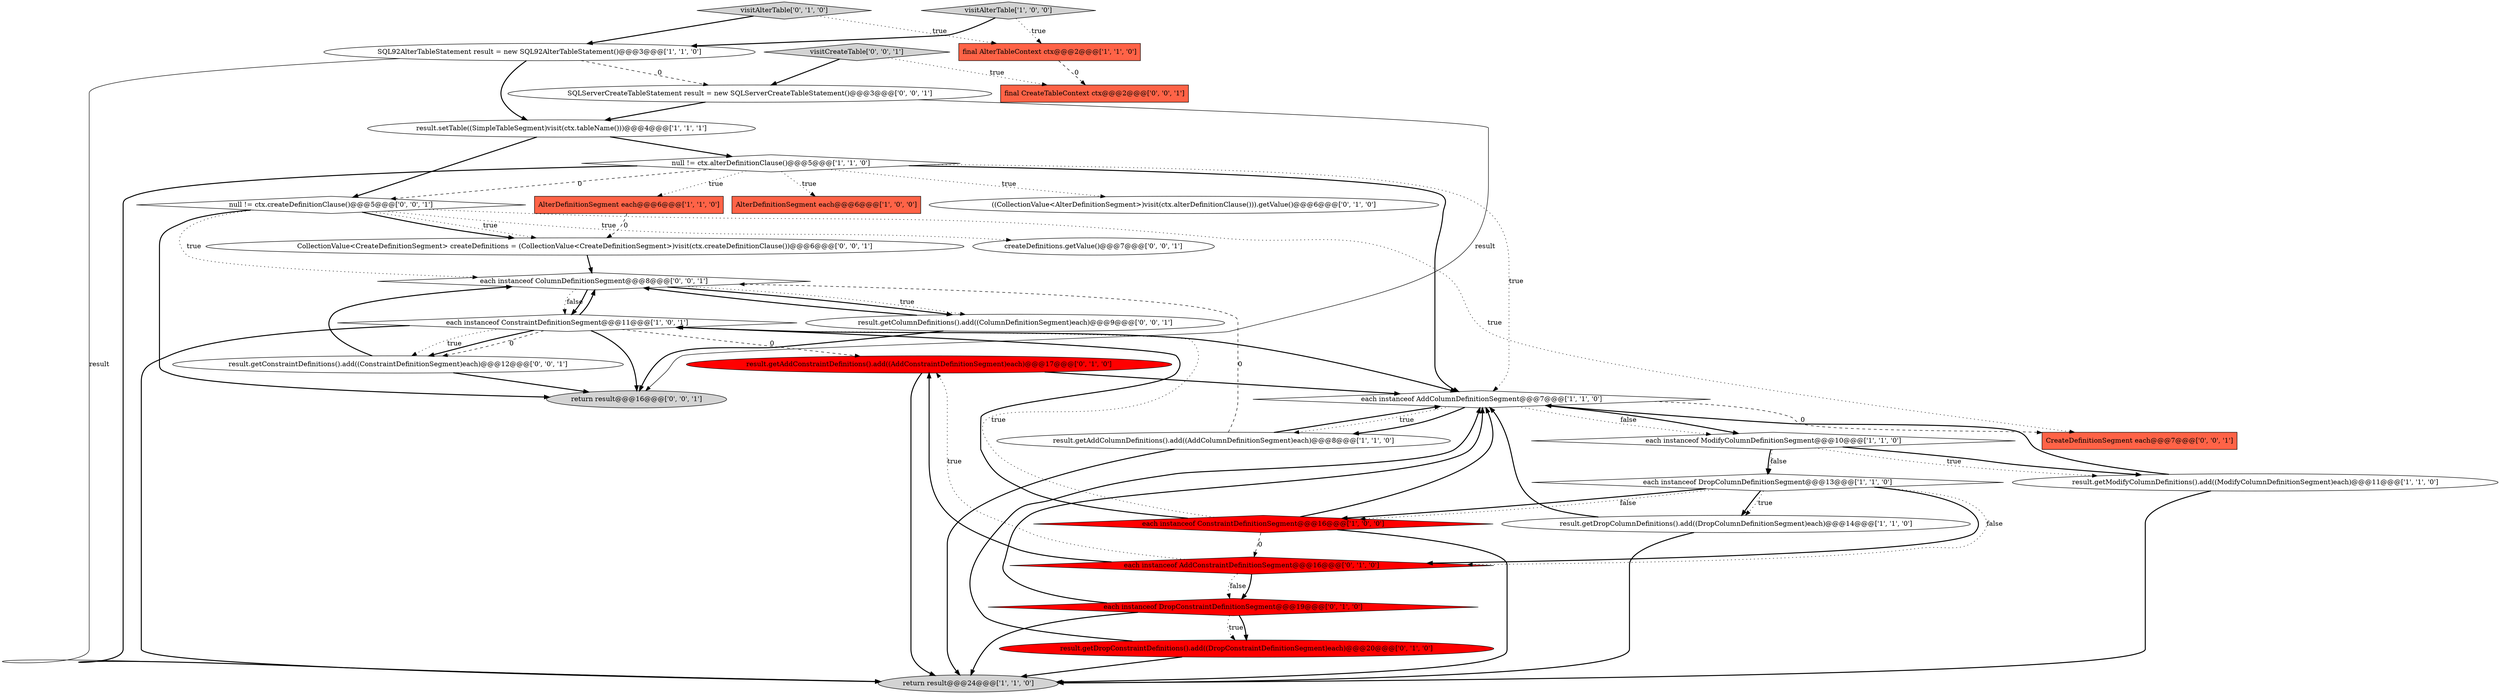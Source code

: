 digraph {
25 [style = filled, label = "CollectionValue<CreateDefinitionSegment> createDefinitions = (CollectionValue<CreateDefinitionSegment>)visit(ctx.createDefinitionClause())@@@6@@@['0', '0', '1']", fillcolor = white, shape = ellipse image = "AAA0AAABBB3BBB"];
31 [style = filled, label = "each instanceof ColumnDefinitionSegment@@@8@@@['0', '0', '1']", fillcolor = white, shape = diamond image = "AAA0AAABBB3BBB"];
15 [style = filled, label = "each instanceof DropColumnDefinitionSegment@@@13@@@['1', '1', '0']", fillcolor = white, shape = diamond image = "AAA0AAABBB1BBB"];
0 [style = filled, label = "null != ctx.alterDefinitionClause()@@@5@@@['1', '1', '0']", fillcolor = white, shape = diamond image = "AAA0AAABBB1BBB"];
1 [style = filled, label = "SQL92AlterTableStatement result = new SQL92AlterTableStatement()@@@3@@@['1', '1', '0']", fillcolor = white, shape = ellipse image = "AAA0AAABBB1BBB"];
21 [style = filled, label = "visitAlterTable['0', '1', '0']", fillcolor = lightgray, shape = diamond image = "AAA0AAABBB2BBB"];
26 [style = filled, label = "result.getColumnDefinitions().add((ColumnDefinitionSegment)each)@@@9@@@['0', '0', '1']", fillcolor = white, shape = ellipse image = "AAA0AAABBB3BBB"];
7 [style = filled, label = "result.getModifyColumnDefinitions().add((ModifyColumnDefinitionSegment)each)@@@11@@@['1', '1', '0']", fillcolor = white, shape = ellipse image = "AAA0AAABBB1BBB"];
28 [style = filled, label = "createDefinitions.getValue()@@@7@@@['0', '0', '1']", fillcolor = white, shape = ellipse image = "AAA0AAABBB3BBB"];
32 [style = filled, label = "SQLServerCreateTableStatement result = new SQLServerCreateTableStatement()@@@3@@@['0', '0', '1']", fillcolor = white, shape = ellipse image = "AAA0AAABBB3BBB"];
19 [style = filled, label = "each instanceof AddConstraintDefinitionSegment@@@16@@@['0', '1', '0']", fillcolor = red, shape = diamond image = "AAA1AAABBB2BBB"];
18 [style = filled, label = "result.getAddConstraintDefinitions().add((AddConstraintDefinitionSegment)each)@@@17@@@['0', '1', '0']", fillcolor = red, shape = ellipse image = "AAA1AAABBB2BBB"];
29 [style = filled, label = "result.getConstraintDefinitions().add((ConstraintDefinitionSegment)each)@@@12@@@['0', '0', '1']", fillcolor = white, shape = ellipse image = "AAA0AAABBB3BBB"];
11 [style = filled, label = "result.getDropColumnDefinitions().add((DropColumnDefinitionSegment)each)@@@14@@@['1', '1', '0']", fillcolor = white, shape = ellipse image = "AAA0AAABBB1BBB"];
2 [style = filled, label = "final AlterTableContext ctx@@@2@@@['1', '1', '0']", fillcolor = tomato, shape = box image = "AAA0AAABBB1BBB"];
27 [style = filled, label = "return result@@@16@@@['0', '0', '1']", fillcolor = lightgray, shape = ellipse image = "AAA0AAABBB3BBB"];
23 [style = filled, label = "final CreateTableContext ctx@@@2@@@['0', '0', '1']", fillcolor = tomato, shape = box image = "AAA0AAABBB3BBB"];
24 [style = filled, label = "visitCreateTable['0', '0', '1']", fillcolor = lightgray, shape = diamond image = "AAA0AAABBB3BBB"];
20 [style = filled, label = "result.getDropConstraintDefinitions().add((DropConstraintDefinitionSegment)each)@@@20@@@['0', '1', '0']", fillcolor = red, shape = ellipse image = "AAA1AAABBB2BBB"];
16 [style = filled, label = "((CollectionValue<AlterDefinitionSegment>)visit(ctx.alterDefinitionClause())).getValue()@@@6@@@['0', '1', '0']", fillcolor = white, shape = ellipse image = "AAA0AAABBB2BBB"];
6 [style = filled, label = "each instanceof AddColumnDefinitionSegment@@@7@@@['1', '1', '0']", fillcolor = white, shape = diamond image = "AAA0AAABBB1BBB"];
10 [style = filled, label = "result.getAddColumnDefinitions().add((AddColumnDefinitionSegment)each)@@@8@@@['1', '1', '0']", fillcolor = white, shape = ellipse image = "AAA0AAABBB1BBB"];
12 [style = filled, label = "return result@@@24@@@['1', '1', '0']", fillcolor = lightgray, shape = ellipse image = "AAA0AAABBB1BBB"];
4 [style = filled, label = "each instanceof ConstraintDefinitionSegment@@@16@@@['1', '0', '0']", fillcolor = red, shape = diamond image = "AAA1AAABBB1BBB"];
9 [style = filled, label = "visitAlterTable['1', '0', '0']", fillcolor = lightgray, shape = diamond image = "AAA0AAABBB1BBB"];
22 [style = filled, label = "null != ctx.createDefinitionClause()@@@5@@@['0', '0', '1']", fillcolor = white, shape = diamond image = "AAA0AAABBB3BBB"];
8 [style = filled, label = "each instanceof ConstraintDefinitionSegment@@@11@@@['1', '0', '1']", fillcolor = white, shape = diamond image = "AAA0AAABBB1BBB"];
14 [style = filled, label = "AlterDefinitionSegment each@@@6@@@['1', '1', '0']", fillcolor = tomato, shape = box image = "AAA0AAABBB1BBB"];
3 [style = filled, label = "each instanceof ModifyColumnDefinitionSegment@@@10@@@['1', '1', '0']", fillcolor = white, shape = diamond image = "AAA0AAABBB1BBB"];
13 [style = filled, label = "AlterDefinitionSegment each@@@6@@@['1', '0', '0']", fillcolor = tomato, shape = box image = "AAA0AAABBB1BBB"];
30 [style = filled, label = "CreateDefinitionSegment each@@@7@@@['0', '0', '1']", fillcolor = tomato, shape = box image = "AAA0AAABBB3BBB"];
5 [style = filled, label = "result.setTable((SimpleTableSegment)visit(ctx.tableName()))@@@4@@@['1', '1', '1']", fillcolor = white, shape = ellipse image = "AAA0AAABBB1BBB"];
17 [style = filled, label = "each instanceof DropConstraintDefinitionSegment@@@19@@@['0', '1', '0']", fillcolor = red, shape = diamond image = "AAA1AAABBB2BBB"];
1->5 [style = bold, label=""];
17->20 [style = dotted, label="true"];
2->23 [style = dashed, label="0"];
6->3 [style = bold, label=""];
32->5 [style = bold, label=""];
22->25 [style = bold, label=""];
3->7 [style = dotted, label="true"];
19->18 [style = bold, label=""];
31->8 [style = dotted, label="false"];
0->13 [style = dotted, label="true"];
6->3 [style = dotted, label="false"];
22->31 [style = dotted, label="true"];
8->31 [style = bold, label=""];
17->6 [style = bold, label=""];
0->6 [style = bold, label=""];
7->12 [style = bold, label=""];
4->6 [style = bold, label=""];
14->25 [style = dashed, label="0"];
0->12 [style = bold, label=""];
11->6 [style = bold, label=""];
29->31 [style = bold, label=""];
24->32 [style = bold, label=""];
22->25 [style = dotted, label="true"];
19->18 [style = dotted, label="true"];
18->12 [style = bold, label=""];
4->8 [style = dotted, label="true"];
22->28 [style = dotted, label="true"];
10->31 [style = dashed, label="0"];
21->2 [style = dotted, label="true"];
3->15 [style = dotted, label="false"];
11->12 [style = bold, label=""];
3->15 [style = bold, label=""];
8->6 [style = bold, label=""];
19->17 [style = bold, label=""];
20->6 [style = bold, label=""];
19->17 [style = dotted, label="false"];
1->32 [style = dashed, label="0"];
15->19 [style = bold, label=""];
0->6 [style = dotted, label="true"];
10->6 [style = bold, label=""];
0->22 [style = dashed, label="0"];
25->31 [style = bold, label=""];
6->10 [style = dotted, label="true"];
32->27 [style = solid, label="result"];
29->27 [style = bold, label=""];
31->26 [style = bold, label=""];
26->27 [style = bold, label=""];
26->31 [style = bold, label=""];
17->12 [style = bold, label=""];
24->23 [style = dotted, label="true"];
15->11 [style = bold, label=""];
5->0 [style = bold, label=""];
3->7 [style = bold, label=""];
18->6 [style = bold, label=""];
22->27 [style = bold, label=""];
10->12 [style = bold, label=""];
31->26 [style = dotted, label="true"];
9->2 [style = dotted, label="true"];
6->10 [style = bold, label=""];
21->1 [style = bold, label=""];
7->6 [style = bold, label=""];
20->12 [style = bold, label=""];
15->4 [style = bold, label=""];
15->11 [style = dotted, label="true"];
1->12 [style = solid, label="result"];
15->19 [style = dotted, label="false"];
4->12 [style = bold, label=""];
4->8 [style = bold, label=""];
4->19 [style = dashed, label="0"];
0->14 [style = dotted, label="true"];
8->18 [style = dashed, label="0"];
8->29 [style = dotted, label="true"];
6->30 [style = dashed, label="0"];
0->16 [style = dotted, label="true"];
22->30 [style = dotted, label="true"];
9->1 [style = bold, label=""];
8->27 [style = bold, label=""];
5->22 [style = bold, label=""];
31->8 [style = bold, label=""];
8->29 [style = bold, label=""];
8->29 [style = dashed, label="0"];
8->12 [style = bold, label=""];
17->20 [style = bold, label=""];
15->4 [style = dotted, label="false"];
}
